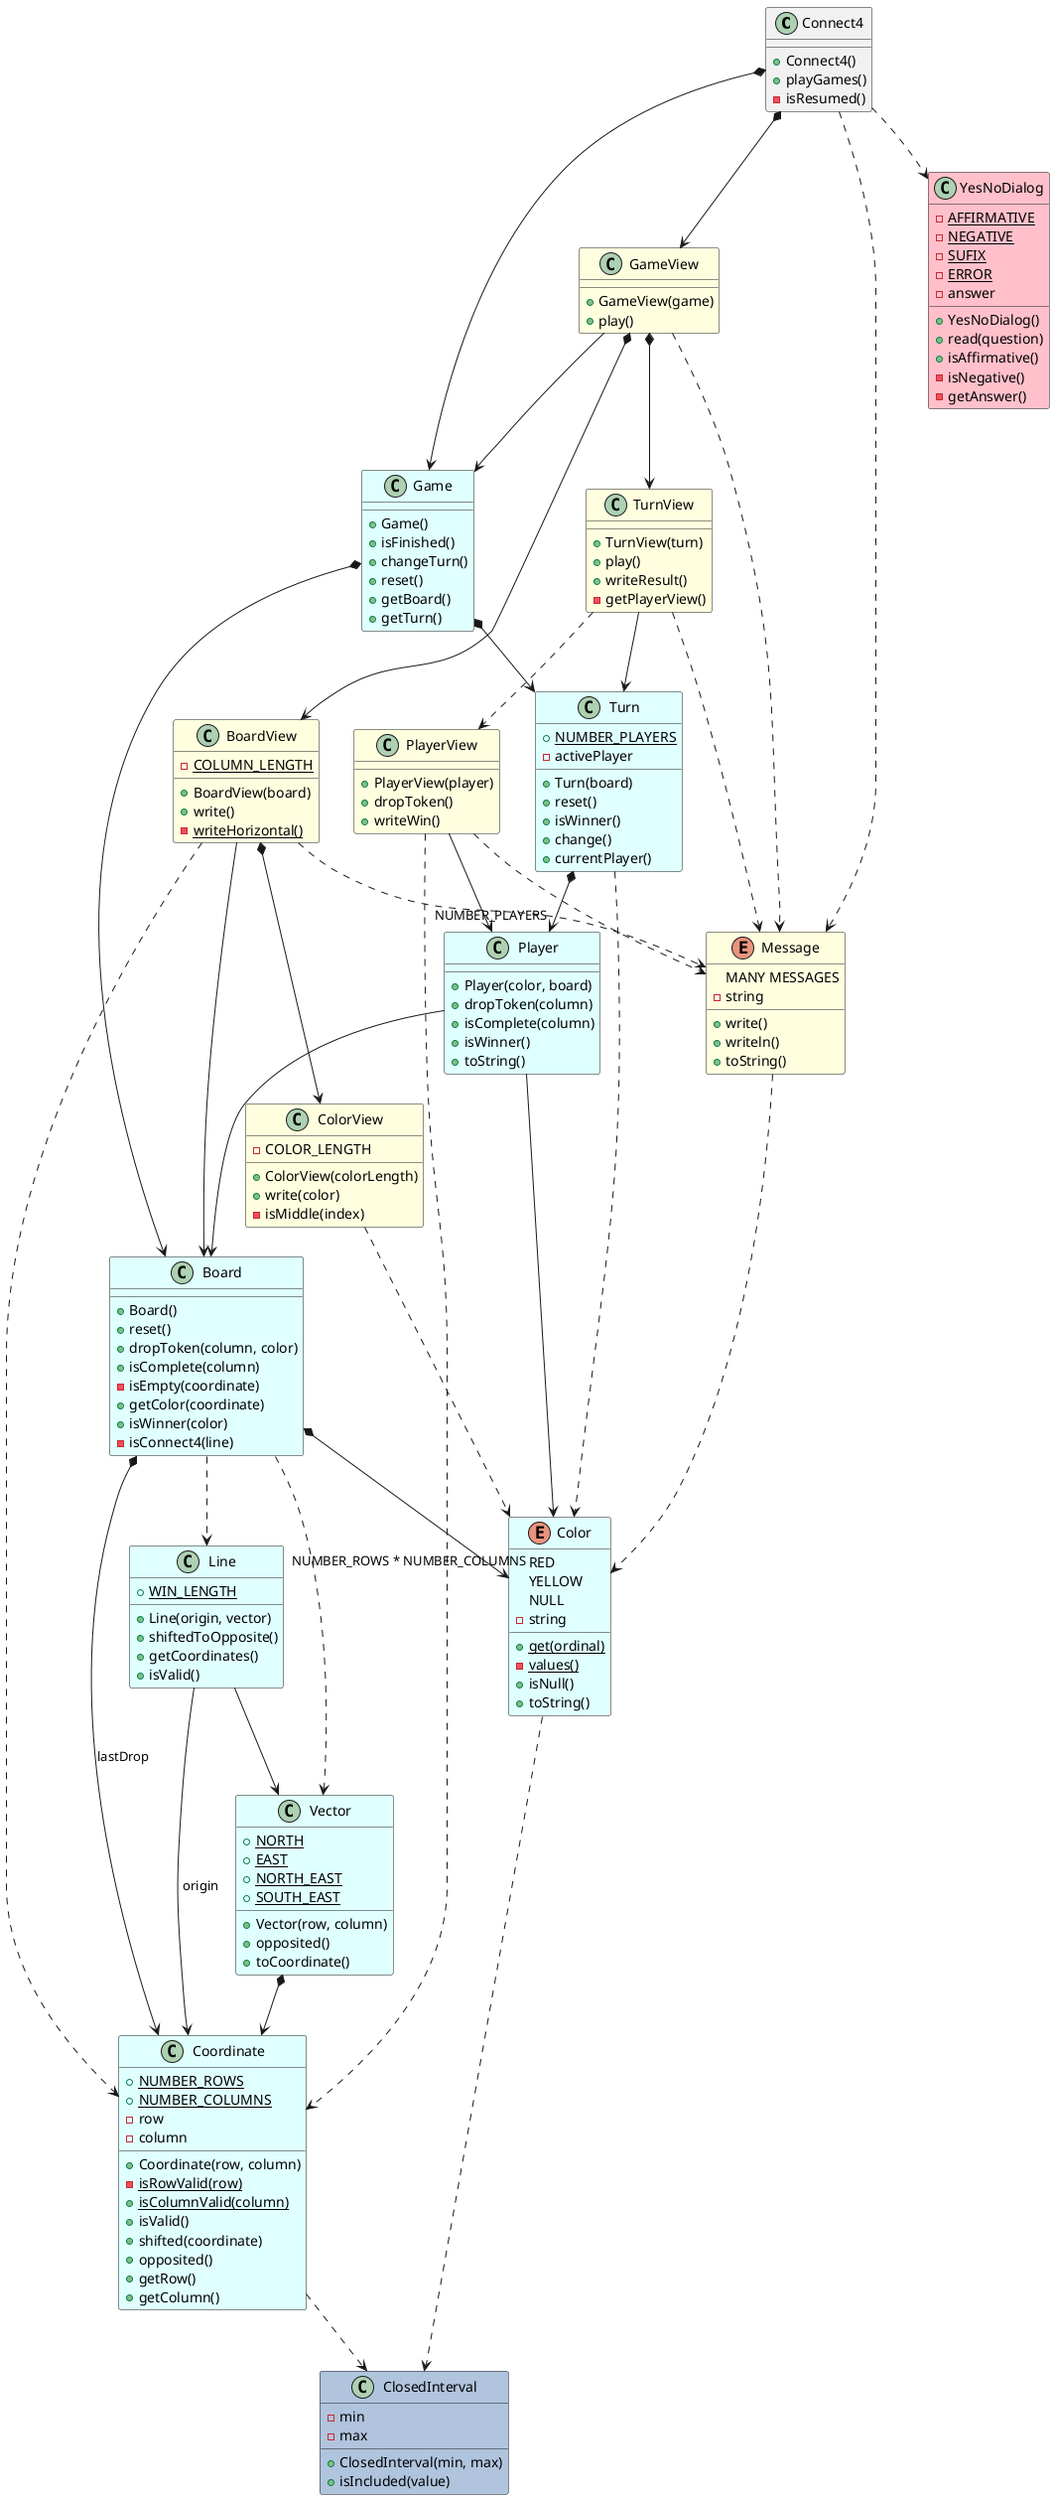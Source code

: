 @startuml analysis

class Connect4 {
    
    + Connect4()
    + playGames()
    - isResumed()
}
Connect4 *--> Game
Connect4 *--> GameView
Connect4 ..> Message
Connect4 ..> YesNoDialog



class YesNoDialog #Pink {
    - {static} AFFIRMATIVE
    - {static} NEGATIVE
    - {static} SUFIX
    - {static} ERROR
    - answer

    + YesNoDialog()
    + read(question)
    + isAffirmative()
    - isNegative()
    - getAnswer()
}

class GameView #LightYellow {

    + GameView(game)
    + play()
}
GameView --> Game
GameView *--> BoardView
GameView *--> TurnView
GameView ..> Message

class BoardView #LightYellow {
    - {static} COLUMN_LENGTH    

    + BoardView(board)
    + write()
    - {static} writeHorizontal()
}
BoardView --> Board
BoardView *--> ColorView
BoardView ..> Coordinate
BoardView ..> Message

class ColorView #LightYellow {
    - COLOR_LENGTH

    + ColorView(colorLength)
    + write(color)
    - isMiddle(index)
}
ColorView ..> Color

class TurnView #LightYellow {

    + TurnView(turn)
    + play()
    + writeResult()
    - getPlayerView()
}
TurnView --> Turn
TurnView ..> PlayerView
TurnView ..> Message

class PlayerView #LightYellow {

    + PlayerView(player)    
    + dropToken()
    + writeWin()
}
PlayerView --> Player
PlayerView ..> Message
PlayerView ..> Coordinate

enum Message #LightYellow {
    MANY MESSAGES
    - string

    + write()
    + writeln()
    + toString()
}
Message ..> Color

class Game #LightCyan {

    + Game()
    + isFinished()
    + changeTurn()
    + reset()
    + getBoard()
    + getTurn()
}
Game *--> Board
Game *--> Turn

class Turn #LightCyan {
    + {static} NUMBER_PLAYERS
    - activePlayer

    + Turn(board)
    + reset()
    + isWinner()
    + change()   
    + currentPlayer() 
}
Turn *--> "NUMBER_PLAYERS" Player
Turn ..> Color

class Player #LightCyan {

    + Player(color, board)
    + dropToken(column)
    + isComplete(column)
    + isWinner()
    + toString()
}
Player --> Color
Player --> Board

class Board #LightCyan {

    + Board()
    + reset()
    + dropToken(column, color)
    + isComplete(column)
    - isEmpty(coordinate)
    + getColor(coordinate)
    + isWinner(color)
    - isConnect4(line)
}
Board *--> Coordinate : lastDrop
Board *--> "NUMBER_ROWS * NUMBER_COLUMNS" Color
Board ..> Vector
Board ..> Line

class Line #LightCyan {
    + {static} WIN_LENGTH

    + Line(origin, vector)
    + shiftedToOpposite()
    + getCoordinates()
    + isValid()
}
Line --> Coordinate : origin
Line --> Vector

class Vector #LightCyan {
    + {static} NORTH
    + {static} EAST
    + {static} NORTH_EAST
    + {static} SOUTH_EAST

    + Vector(row, column)
    + opposited()
    + toCoordinate()
}
Vector *--> Coordinate

class Coordinate #LightCyan {
    + {static} NUMBER_ROWS
    + {static} NUMBER_COLUMNS
    - row
    - column

    + Coordinate(row, column)
    - {static} isRowValid(row)
    + {static} isColumnValid(column)
    + isValid()
    + shifted(coordinate)
    + opposited()
    + getRow()
    + getColumn()
}
Coordinate ..> ClosedInterval

enum Color #LightCyan {
    RED
    YELLOW
    NULL
    - string

    + {static} get(ordinal)
    - {static} values()
    + isNull()
    + toString()
}
Color ..> ClosedInterval

class ClosedInterval #LightSteelBlue {
    - min
    - max

    + ClosedInterval(min, max)
    + isIncluded(value)
}

@enduml